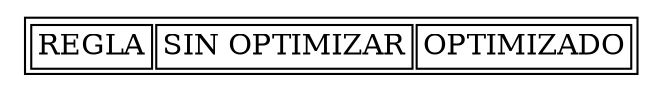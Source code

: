 digraph structs {
	node [shape=plaintext]
stack [label =  <<TABLE><TR>
<TD>REGLA</TD>
<TD align="left" balign="left">SIN OPTIMIZAR</TD>
<TD align="left" balign="left">OPTIMIZADO</TD>
</TR></TABLE>>, ];
}
